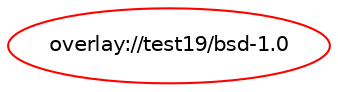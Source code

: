 digraph prolog {

newrank=true;
concentrate=true;
compound=true;
graph [rankdir=TD];#, ranksep=2.5, nodesep=0.2];
edge  [arrowhead=vee];
node  [fontname=Helvetica,fontsize=10];

"overlay://test19/bsd-1.0" [color=red, href="../test19/bsd-1.0-rdepend.svg"];
}

